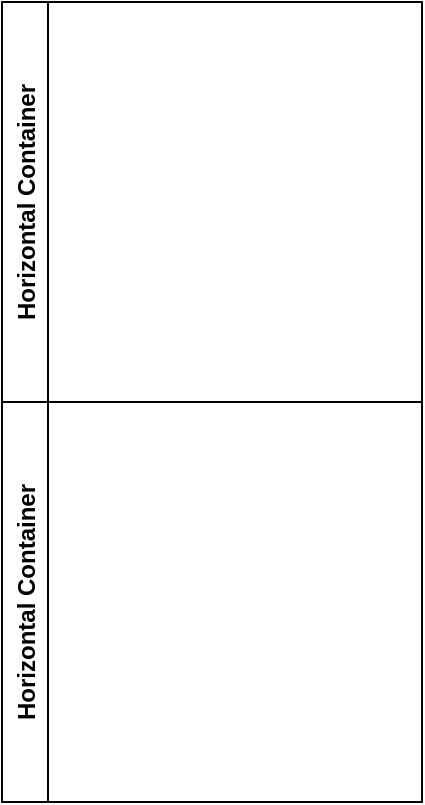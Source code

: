 <mxfile>
    <diagram id="DkZTXOk1ejnZbtyxpQ_x" name="Page-1">
        <mxGraphModel dx="820" dy="478" grid="1" gridSize="10" guides="1" tooltips="1" connect="1" arrows="1" fold="1" page="1" pageScale="1" pageWidth="827" pageHeight="1169" math="0" shadow="0">
            <root>
                <mxCell id="0"/>
                <mxCell id="1" parent="0"/>
                <mxCell id="3" value="Horizontal Container" style="swimlane;horizontal=0;" vertex="1" parent="1">
                    <mxGeometry x="40" y="200" width="210" height="200" as="geometry"/>
                </mxCell>
                <mxCell id="4" value="Horizontal Container" style="swimlane;horizontal=0;" vertex="1" parent="1">
                    <mxGeometry x="40" width="210" height="200" as="geometry"/>
                </mxCell>
            </root>
        </mxGraphModel>
    </diagram>
</mxfile>